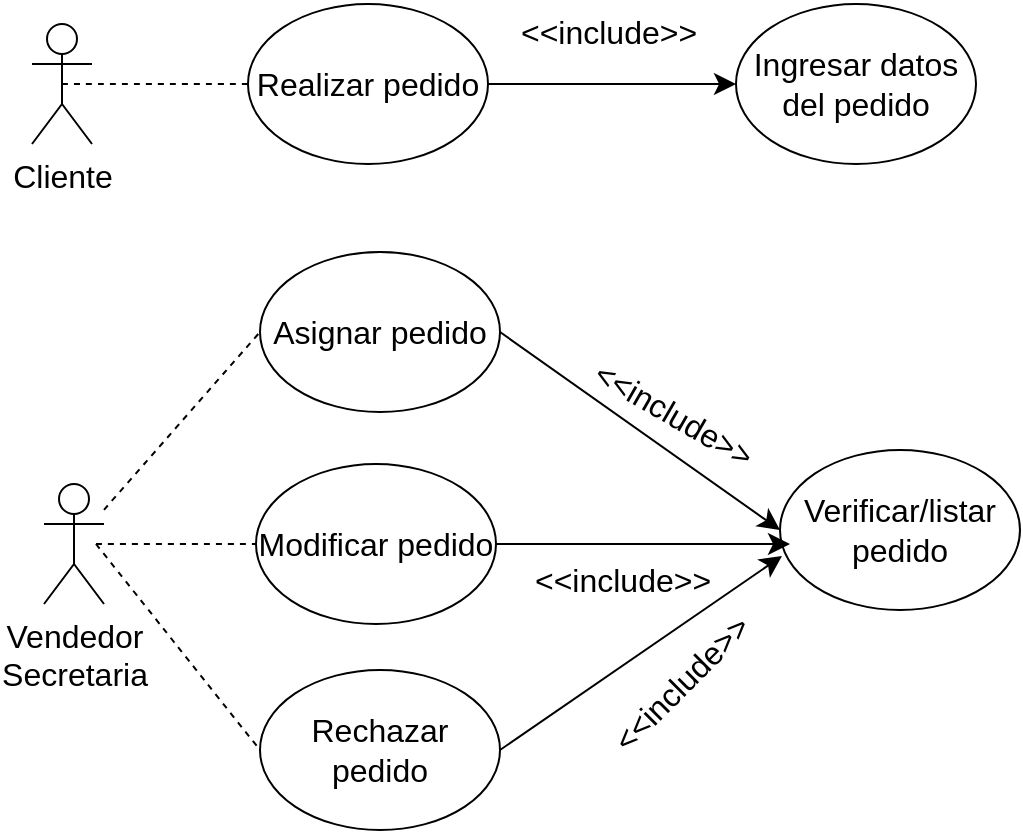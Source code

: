 <mxfile version="21.1.1" type="github">
  <diagram name="Página-1" id="PbDBRzjeMoPzVNdfy6YZ">
    <mxGraphModel dx="922" dy="1013" grid="0" gridSize="10" guides="1" tooltips="1" connect="1" arrows="1" fold="1" page="0" pageScale="1" pageWidth="827" pageHeight="1169" math="0" shadow="0">
      <root>
        <mxCell id="0" />
        <mxCell id="1" parent="0" />
        <mxCell id="j_s6rz9eN5aaMq6emOFC-1" value="Vendedor&lt;br&gt;Secretaria" style="shape=umlActor;verticalLabelPosition=bottom;verticalAlign=top;html=1;outlineConnect=0;fontSize=16;" vertex="1" parent="1">
          <mxGeometry x="-42" y="171" width="30" height="60" as="geometry" />
        </mxCell>
        <mxCell id="j_s6rz9eN5aaMq6emOFC-2" value="Cliente" style="shape=umlActor;verticalLabelPosition=bottom;verticalAlign=top;html=1;outlineConnect=0;fontSize=16;" vertex="1" parent="1">
          <mxGeometry x="-48" y="-59" width="30" height="60" as="geometry" />
        </mxCell>
        <mxCell id="j_s6rz9eN5aaMq6emOFC-3" value="Realizar pedido" style="ellipse;whiteSpace=wrap;html=1;fontSize=16;" vertex="1" parent="1">
          <mxGeometry x="60" y="-69" width="120" height="80" as="geometry" />
        </mxCell>
        <mxCell id="j_s6rz9eN5aaMq6emOFC-4" value="Asignar pedido" style="ellipse;whiteSpace=wrap;html=1;fontSize=16;" vertex="1" parent="1">
          <mxGeometry x="66" y="55" width="120" height="80" as="geometry" />
        </mxCell>
        <mxCell id="j_s6rz9eN5aaMq6emOFC-5" value="Modificar pedido" style="ellipse;whiteSpace=wrap;html=1;fontSize=16;" vertex="1" parent="1">
          <mxGeometry x="64" y="161" width="120" height="80" as="geometry" />
        </mxCell>
        <mxCell id="j_s6rz9eN5aaMq6emOFC-6" value="Rechazar pedido" style="ellipse;whiteSpace=wrap;html=1;fontSize=16;" vertex="1" parent="1">
          <mxGeometry x="66" y="264" width="120" height="80" as="geometry" />
        </mxCell>
        <mxCell id="j_s6rz9eN5aaMq6emOFC-8" value="" style="endArrow=none;dashed=1;html=1;rounded=0;fontSize=12;startSize=8;endSize=8;curved=1;entryX=0;entryY=0.5;entryDx=0;entryDy=0;" edge="1" parent="1" source="j_s6rz9eN5aaMq6emOFC-1" target="j_s6rz9eN5aaMq6emOFC-4">
          <mxGeometry width="50" height="50" relative="1" as="geometry">
            <mxPoint x="175" y="216" as="sourcePoint" />
            <mxPoint x="225" y="166" as="targetPoint" />
          </mxGeometry>
        </mxCell>
        <mxCell id="j_s6rz9eN5aaMq6emOFC-9" value="" style="endArrow=none;dashed=1;html=1;rounded=0;fontSize=12;startSize=8;endSize=8;curved=1;entryX=0;entryY=0.5;entryDx=0;entryDy=0;" edge="1" parent="1" target="j_s6rz9eN5aaMq6emOFC-5">
          <mxGeometry width="50" height="50" relative="1" as="geometry">
            <mxPoint x="-16" y="201" as="sourcePoint" />
            <mxPoint x="76" y="105" as="targetPoint" />
          </mxGeometry>
        </mxCell>
        <mxCell id="j_s6rz9eN5aaMq6emOFC-10" value="" style="endArrow=none;dashed=1;html=1;rounded=0;fontSize=12;startSize=8;endSize=8;curved=1;entryX=0;entryY=0.5;entryDx=0;entryDy=0;" edge="1" parent="1" target="j_s6rz9eN5aaMq6emOFC-6">
          <mxGeometry width="50" height="50" relative="1" as="geometry">
            <mxPoint x="-16" y="201" as="sourcePoint" />
            <mxPoint x="86" y="115" as="targetPoint" />
          </mxGeometry>
        </mxCell>
        <mxCell id="j_s6rz9eN5aaMq6emOFC-11" value="" style="endArrow=none;dashed=1;html=1;rounded=0;fontSize=12;startSize=8;endSize=8;curved=1;exitX=0.5;exitY=0.5;exitDx=0;exitDy=0;exitPerimeter=0;entryX=0;entryY=0.5;entryDx=0;entryDy=0;" edge="1" parent="1" source="j_s6rz9eN5aaMq6emOFC-2" target="j_s6rz9eN5aaMq6emOFC-3">
          <mxGeometry width="50" height="50" relative="1" as="geometry">
            <mxPoint x="175" y="216" as="sourcePoint" />
            <mxPoint x="225" y="166" as="targetPoint" />
          </mxGeometry>
        </mxCell>
        <mxCell id="j_s6rz9eN5aaMq6emOFC-12" value="Ingresar datos del pedido" style="ellipse;whiteSpace=wrap;html=1;fontSize=16;" vertex="1" parent="1">
          <mxGeometry x="304" y="-69" width="120" height="80" as="geometry" />
        </mxCell>
        <mxCell id="j_s6rz9eN5aaMq6emOFC-13" value="" style="endArrow=classic;html=1;rounded=0;fontSize=12;startSize=8;endSize=8;curved=1;exitX=1;exitY=0.5;exitDx=0;exitDy=0;entryX=0;entryY=0.5;entryDx=0;entryDy=0;" edge="1" parent="1" source="j_s6rz9eN5aaMq6emOFC-3" target="j_s6rz9eN5aaMq6emOFC-12">
          <mxGeometry width="50" height="50" relative="1" as="geometry">
            <mxPoint x="175" y="207" as="sourcePoint" />
            <mxPoint x="225" y="157" as="targetPoint" />
          </mxGeometry>
        </mxCell>
        <mxCell id="j_s6rz9eN5aaMq6emOFC-14" value="&amp;lt;&amp;lt;include&amp;gt;&amp;gt;" style="text;html=1;align=center;verticalAlign=middle;resizable=0;points=[];autosize=1;strokeColor=none;fillColor=none;fontSize=16;" vertex="1" parent="1">
          <mxGeometry x="187" y="-71" width="106" height="31" as="geometry" />
        </mxCell>
        <mxCell id="j_s6rz9eN5aaMq6emOFC-15" value="Verificar/listar pedido" style="ellipse;whiteSpace=wrap;html=1;fontSize=16;" vertex="1" parent="1">
          <mxGeometry x="326" y="154" width="120" height="80" as="geometry" />
        </mxCell>
        <mxCell id="j_s6rz9eN5aaMq6emOFC-16" value="" style="endArrow=classic;html=1;rounded=0;fontSize=12;startSize=8;endSize=8;curved=1;exitX=1;exitY=0.5;exitDx=0;exitDy=0;entryX=0;entryY=0.5;entryDx=0;entryDy=0;" edge="1" parent="1" source="j_s6rz9eN5aaMq6emOFC-4" target="j_s6rz9eN5aaMq6emOFC-15">
          <mxGeometry width="50" height="50" relative="1" as="geometry">
            <mxPoint x="175" y="198" as="sourcePoint" />
            <mxPoint x="225" y="148" as="targetPoint" />
          </mxGeometry>
        </mxCell>
        <mxCell id="j_s6rz9eN5aaMq6emOFC-19" value="" style="endArrow=classic;html=1;rounded=0;fontSize=12;startSize=8;endSize=8;curved=1;exitX=1;exitY=0.5;exitDx=0;exitDy=0;" edge="1" parent="1" source="j_s6rz9eN5aaMq6emOFC-6">
          <mxGeometry width="50" height="50" relative="1" as="geometry">
            <mxPoint x="196" y="105" as="sourcePoint" />
            <mxPoint x="327" y="207" as="targetPoint" />
          </mxGeometry>
        </mxCell>
        <mxCell id="j_s6rz9eN5aaMq6emOFC-20" value="" style="endArrow=classic;html=1;rounded=0;fontSize=12;startSize=8;endSize=8;curved=1;exitX=1;exitY=0.5;exitDx=0;exitDy=0;" edge="1" parent="1" source="j_s6rz9eN5aaMq6emOFC-5">
          <mxGeometry width="50" height="50" relative="1" as="geometry">
            <mxPoint x="206" y="115" as="sourcePoint" />
            <mxPoint x="331" y="201" as="targetPoint" />
          </mxGeometry>
        </mxCell>
        <mxCell id="j_s6rz9eN5aaMq6emOFC-21" value="&amp;lt;&amp;lt;include&amp;gt;&amp;gt;" style="text;html=1;align=center;verticalAlign=middle;resizable=0;points=[];autosize=1;strokeColor=none;fillColor=none;fontSize=16;rotation=30;" vertex="1" parent="1">
          <mxGeometry x="220" y="120" width="106" height="31" as="geometry" />
        </mxCell>
        <mxCell id="j_s6rz9eN5aaMq6emOFC-22" value="&amp;lt;&amp;lt;include&amp;gt;&amp;gt;" style="text;html=1;align=center;verticalAlign=middle;resizable=0;points=[];autosize=1;strokeColor=none;fillColor=none;fontSize=16;rotation=-45;" vertex="1" parent="1">
          <mxGeometry x="223" y="255" width="106" height="31" as="geometry" />
        </mxCell>
        <mxCell id="j_s6rz9eN5aaMq6emOFC-24" value="&amp;lt;&amp;lt;include&amp;gt;&amp;gt;" style="text;html=1;align=center;verticalAlign=middle;resizable=0;points=[];autosize=1;strokeColor=none;fillColor=none;fontSize=16;rotation=0;" vertex="1" parent="1">
          <mxGeometry x="194" y="203" width="106" height="31" as="geometry" />
        </mxCell>
      </root>
    </mxGraphModel>
  </diagram>
</mxfile>
